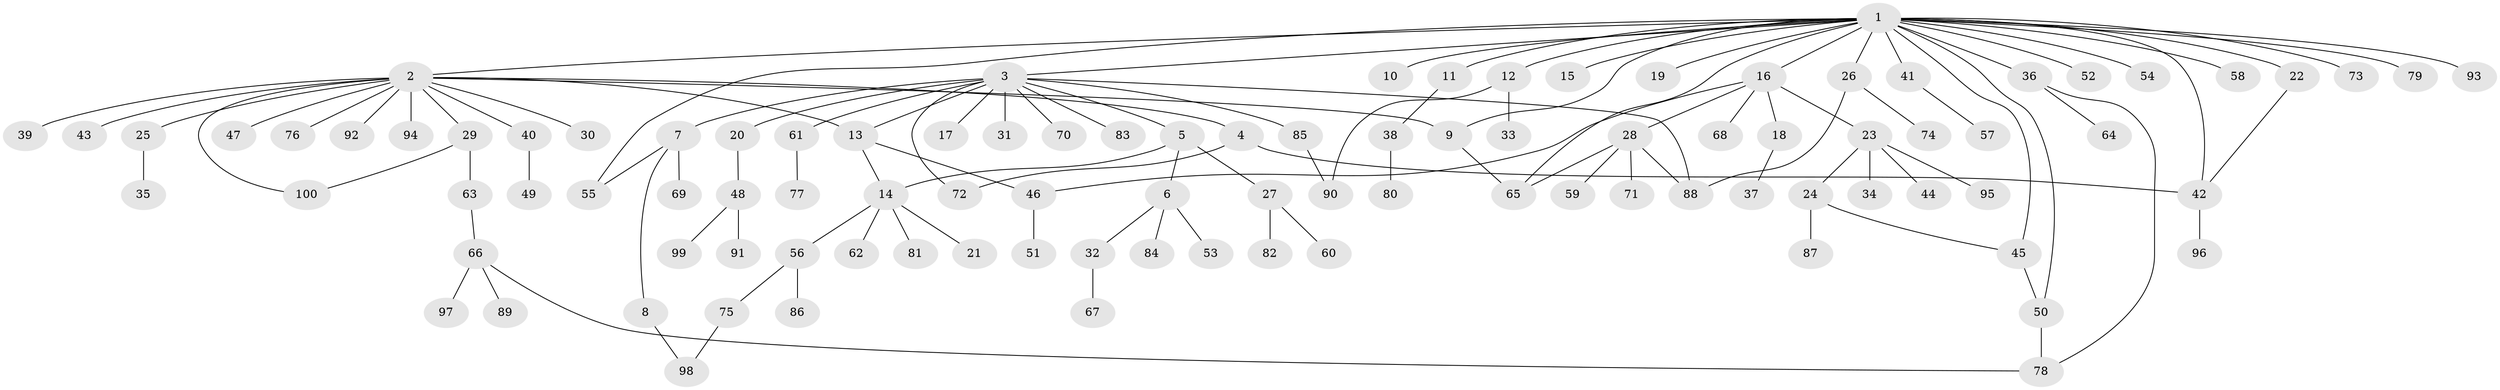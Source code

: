 // Generated by graph-tools (version 1.1) at 2025/38/02/21/25 10:38:54]
// undirected, 100 vertices, 118 edges
graph export_dot {
graph [start="1"]
  node [color=gray90,style=filled];
  1;
  2;
  3;
  4;
  5;
  6;
  7;
  8;
  9;
  10;
  11;
  12;
  13;
  14;
  15;
  16;
  17;
  18;
  19;
  20;
  21;
  22;
  23;
  24;
  25;
  26;
  27;
  28;
  29;
  30;
  31;
  32;
  33;
  34;
  35;
  36;
  37;
  38;
  39;
  40;
  41;
  42;
  43;
  44;
  45;
  46;
  47;
  48;
  49;
  50;
  51;
  52;
  53;
  54;
  55;
  56;
  57;
  58;
  59;
  60;
  61;
  62;
  63;
  64;
  65;
  66;
  67;
  68;
  69;
  70;
  71;
  72;
  73;
  74;
  75;
  76;
  77;
  78;
  79;
  80;
  81;
  82;
  83;
  84;
  85;
  86;
  87;
  88;
  89;
  90;
  91;
  92;
  93;
  94;
  95;
  96;
  97;
  98;
  99;
  100;
  1 -- 2;
  1 -- 3;
  1 -- 9;
  1 -- 10;
  1 -- 11;
  1 -- 12;
  1 -- 15;
  1 -- 16;
  1 -- 19;
  1 -- 22;
  1 -- 26;
  1 -- 36;
  1 -- 41;
  1 -- 42;
  1 -- 45;
  1 -- 50;
  1 -- 52;
  1 -- 54;
  1 -- 55;
  1 -- 58;
  1 -- 65;
  1 -- 73;
  1 -- 79;
  1 -- 93;
  2 -- 4;
  2 -- 9;
  2 -- 13;
  2 -- 25;
  2 -- 29;
  2 -- 30;
  2 -- 39;
  2 -- 40;
  2 -- 43;
  2 -- 47;
  2 -- 76;
  2 -- 92;
  2 -- 94;
  2 -- 100;
  3 -- 5;
  3 -- 7;
  3 -- 13;
  3 -- 17;
  3 -- 20;
  3 -- 31;
  3 -- 61;
  3 -- 70;
  3 -- 72;
  3 -- 83;
  3 -- 85;
  3 -- 88;
  4 -- 42;
  4 -- 72;
  5 -- 6;
  5 -- 14;
  5 -- 27;
  6 -- 32;
  6 -- 53;
  6 -- 84;
  7 -- 8;
  7 -- 55;
  7 -- 69;
  8 -- 98;
  9 -- 65;
  11 -- 38;
  12 -- 33;
  12 -- 90;
  13 -- 14;
  13 -- 46;
  14 -- 21;
  14 -- 56;
  14 -- 62;
  14 -- 81;
  16 -- 18;
  16 -- 23;
  16 -- 28;
  16 -- 46;
  16 -- 68;
  18 -- 37;
  20 -- 48;
  22 -- 42;
  23 -- 24;
  23 -- 34;
  23 -- 44;
  23 -- 95;
  24 -- 45;
  24 -- 87;
  25 -- 35;
  26 -- 74;
  26 -- 88;
  27 -- 60;
  27 -- 82;
  28 -- 59;
  28 -- 65;
  28 -- 71;
  28 -- 88;
  29 -- 63;
  29 -- 100;
  32 -- 67;
  36 -- 64;
  36 -- 78;
  38 -- 80;
  40 -- 49;
  41 -- 57;
  42 -- 96;
  45 -- 50;
  46 -- 51;
  48 -- 91;
  48 -- 99;
  50 -- 78;
  56 -- 75;
  56 -- 86;
  61 -- 77;
  63 -- 66;
  66 -- 78;
  66 -- 89;
  66 -- 97;
  75 -- 98;
  85 -- 90;
}
